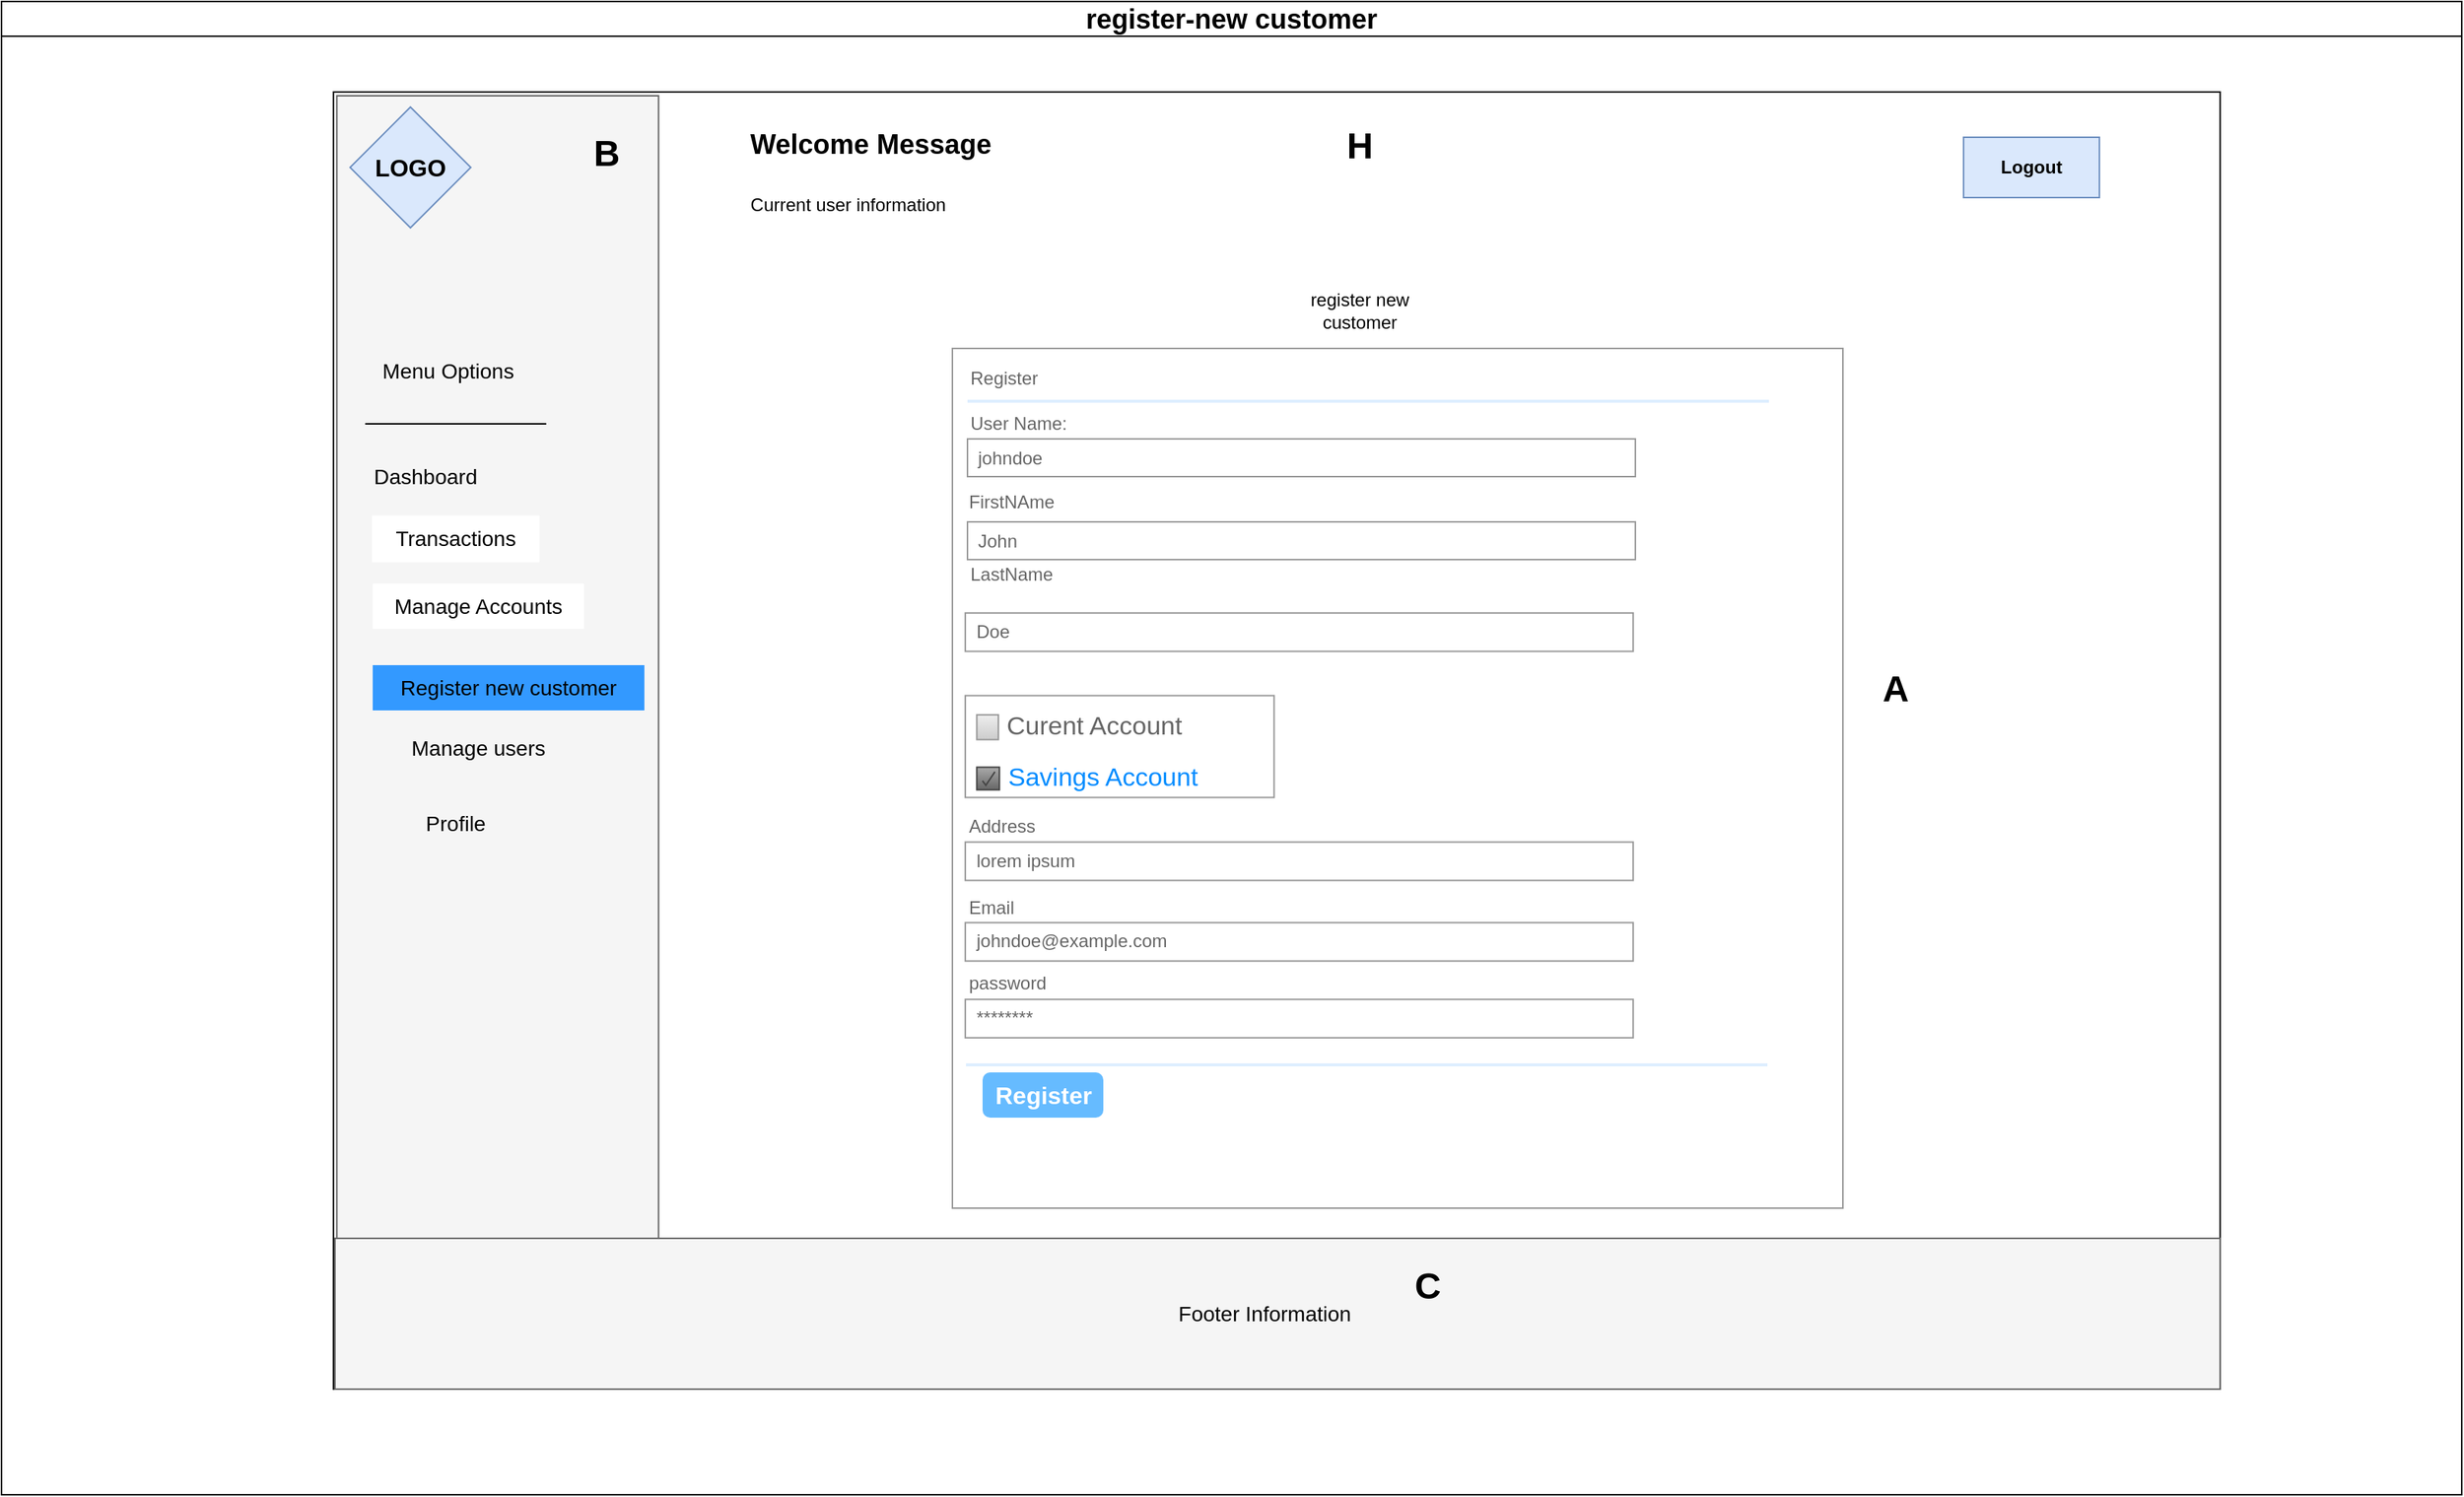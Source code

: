 <mxfile version="24.5.3" type="device">
  <diagram id="3j9G0F825_cHGCq9AKto" name="Page-2">
    <mxGraphModel dx="3636" dy="-2255" grid="1" gridSize="10" guides="1" tooltips="1" connect="1" arrows="1" fold="1" page="1" pageScale="1" pageWidth="827" pageHeight="1169" math="0" shadow="0">
      <root>
        <mxCell id="0" />
        <mxCell id="1" parent="0" />
        <mxCell id="KaZSMS_361OF5o8MJigc-201" value="&lt;b style=&quot;font-size: 18px;&quot;&gt;register-new customer&lt;/b&gt;" style="swimlane;whiteSpace=wrap;html=1;" parent="1" vertex="1">
          <mxGeometry x="-620" y="4410" width="1630" height="990" as="geometry" />
        </mxCell>
        <mxCell id="KaZSMS_361OF5o8MJigc-203" value="" style="rounded=0;whiteSpace=wrap;html=1;" parent="KaZSMS_361OF5o8MJigc-201" vertex="1">
          <mxGeometry x="219.93" y="60" width="1250" height="860" as="geometry" />
        </mxCell>
        <mxCell id="KaZSMS_361OF5o8MJigc-204" value="" style="rounded=0;whiteSpace=wrap;html=1;fillColor=#f5f5f5;fontColor=#333333;strokeColor=#666666;rotation=-270;" parent="KaZSMS_361OF5o8MJigc-201" vertex="1">
          <mxGeometry x="-100" y="384.69" width="857.5" height="213.13" as="geometry" />
        </mxCell>
        <mxCell id="KaZSMS_361OF5o8MJigc-205" value="&lt;font size=&quot;3&quot;&gt;&lt;b&gt;LOGO&lt;/b&gt;&lt;/font&gt;" style="rhombus;whiteSpace=wrap;html=1;fillColor=#dae8fc;strokeColor=#6c8ebf;" parent="KaZSMS_361OF5o8MJigc-201" vertex="1">
          <mxGeometry x="230.93" y="70" width="80" height="80" as="geometry" />
        </mxCell>
        <mxCell id="KaZSMS_361OF5o8MJigc-206" value="&lt;b&gt;Logout&lt;/b&gt;" style="rounded=0;whiteSpace=wrap;html=1;fillColor=#dae8fc;strokeColor=#6c8ebf;" parent="KaZSMS_361OF5o8MJigc-201" vertex="1">
          <mxGeometry x="1299.93" y="90" width="90" height="40" as="geometry" />
        </mxCell>
        <mxCell id="KaZSMS_361OF5o8MJigc-207" value="" style="rounded=0;whiteSpace=wrap;html=1;fillColor=#f5f5f5;fontColor=#f5f5f5;strokeColor=#666666;" parent="KaZSMS_361OF5o8MJigc-201" vertex="1">
          <mxGeometry x="220.93" y="820" width="1249" height="100" as="geometry" />
        </mxCell>
        <mxCell id="KaZSMS_361OF5o8MJigc-208" value="&lt;font style=&quot;font-size: 14px;&quot;&gt;Footer Information&lt;/font&gt;" style="text;html=1;align=center;verticalAlign=middle;whiteSpace=wrap;rounded=0;" parent="KaZSMS_361OF5o8MJigc-201" vertex="1">
          <mxGeometry x="773.93" y="855" width="126" height="30" as="geometry" />
        </mxCell>
        <mxCell id="KaZSMS_361OF5o8MJigc-210" value="&lt;b&gt;&lt;font style=&quot;font-size: 18px;&quot;&gt;Welcome Message&lt;/font&gt;&lt;/b&gt;" style="text;html=1;align=center;verticalAlign=middle;whiteSpace=wrap;rounded=0;" parent="KaZSMS_361OF5o8MJigc-201" vertex="1">
          <mxGeometry x="460.93" y="80" width="230" height="30" as="geometry" />
        </mxCell>
        <mxCell id="KaZSMS_361OF5o8MJigc-211" value="Current user information" style="text;html=1;align=center;verticalAlign=middle;whiteSpace=wrap;rounded=0;" parent="KaZSMS_361OF5o8MJigc-201" vertex="1">
          <mxGeometry x="480.93" y="120" width="160" height="30" as="geometry" />
        </mxCell>
        <mxCell id="KaZSMS_361OF5o8MJigc-212" value="&lt;font style=&quot;font-size: 14px;&quot;&gt;Menu Options&lt;/font&gt;" style="text;html=1;align=center;verticalAlign=middle;whiteSpace=wrap;rounded=0;" parent="KaZSMS_361OF5o8MJigc-201" vertex="1">
          <mxGeometry x="240.93" y="230" width="110" height="30" as="geometry" />
        </mxCell>
        <mxCell id="KaZSMS_361OF5o8MJigc-213" value="&lt;font style=&quot;font-size: 14px;&quot;&gt;Dashboard&lt;/font&gt;" style="text;html=1;align=center;verticalAlign=middle;whiteSpace=wrap;rounded=0;" parent="KaZSMS_361OF5o8MJigc-201" vertex="1">
          <mxGeometry x="225.93" y="300" width="110" height="30" as="geometry" />
        </mxCell>
        <mxCell id="KaZSMS_361OF5o8MJigc-214" value="&lt;font style=&quot;font-size: 14px;&quot;&gt;Transactions&lt;/font&gt;" style="text;html=1;align=center;verticalAlign=middle;whiteSpace=wrap;rounded=0;fillColor=#FFFFFF;strokeColor=#FFFFFF;" parent="KaZSMS_361OF5o8MJigc-201" vertex="1">
          <mxGeometry x="245.93" y="341.26" width="110" height="30" as="geometry" />
        </mxCell>
        <mxCell id="KaZSMS_361OF5o8MJigc-215" value="&lt;font style=&quot;font-size: 14px;&quot;&gt;Manage Accounts&lt;/font&gt;" style="text;html=1;align=center;verticalAlign=middle;whiteSpace=wrap;rounded=0;fillColor=#FFFFFF;" parent="KaZSMS_361OF5o8MJigc-201" vertex="1">
          <mxGeometry x="245.93" y="385.95" width="140" height="30" as="geometry" />
        </mxCell>
        <mxCell id="KaZSMS_361OF5o8MJigc-216" value="&lt;font style=&quot;font-size: 14px;&quot;&gt;Register new customer&lt;/font&gt;" style="text;html=1;align=center;verticalAlign=middle;whiteSpace=wrap;rounded=0;fillColor=#3399FF;" parent="KaZSMS_361OF5o8MJigc-201" vertex="1">
          <mxGeometry x="245.93" y="440" width="180" height="30" as="geometry" />
        </mxCell>
        <mxCell id="KaZSMS_361OF5o8MJigc-217" value="&lt;font style=&quot;font-size: 14px;&quot;&gt;Manage users&lt;/font&gt;" style="text;html=1;align=center;verticalAlign=middle;whiteSpace=wrap;rounded=0;" parent="KaZSMS_361OF5o8MJigc-201" vertex="1">
          <mxGeometry x="260.93" y="480" width="110" height="30" as="geometry" />
        </mxCell>
        <mxCell id="KaZSMS_361OF5o8MJigc-218" value="&lt;font style=&quot;font-size: 14px;&quot;&gt;Profile&lt;/font&gt;" style="text;html=1;align=center;verticalAlign=middle;whiteSpace=wrap;rounded=0;" parent="KaZSMS_361OF5o8MJigc-201" vertex="1">
          <mxGeometry x="245.93" y="530" width="110" height="30" as="geometry" />
        </mxCell>
        <mxCell id="KaZSMS_361OF5o8MJigc-219" style="edgeStyle=orthogonalEdgeStyle;rounded=0;orthogonalLoop=1;jettySize=auto;html=1;exitX=0.5;exitY=1;exitDx=0;exitDy=0;" parent="KaZSMS_361OF5o8MJigc-201" source="KaZSMS_361OF5o8MJigc-218" target="KaZSMS_361OF5o8MJigc-218" edge="1">
          <mxGeometry relative="1" as="geometry" />
        </mxCell>
        <mxCell id="KaZSMS_361OF5o8MJigc-220" value="" style="endArrow=none;html=1;rounded=0;" parent="KaZSMS_361OF5o8MJigc-201" edge="1">
          <mxGeometry width="50" height="50" relative="1" as="geometry">
            <mxPoint x="360.93" y="280" as="sourcePoint" />
            <mxPoint x="240.93" y="280" as="targetPoint" />
          </mxGeometry>
        </mxCell>
        <mxCell id="KaZSMS_361OF5o8MJigc-221" value="register new customer" style="text;html=1;align=center;verticalAlign=middle;whiteSpace=wrap;rounded=0;" parent="KaZSMS_361OF5o8MJigc-201" vertex="1">
          <mxGeometry x="839.93" y="190" width="120.07" height="30" as="geometry" />
        </mxCell>
        <mxCell id="KaZSMS_361OF5o8MJigc-257" style="edgeStyle=orthogonalEdgeStyle;rounded=0;orthogonalLoop=1;jettySize=auto;html=1;exitX=0.5;exitY=1;exitDx=0;exitDy=0;" parent="KaZSMS_361OF5o8MJigc-201" source="KaZSMS_361OF5o8MJigc-216" target="KaZSMS_361OF5o8MJigc-216" edge="1">
          <mxGeometry relative="1" as="geometry" />
        </mxCell>
        <mxCell id="KaZSMS_361OF5o8MJigc-262" value="" style="strokeWidth=1;shadow=0;dashed=0;align=center;html=1;shape=mxgraph.mockup.forms.rrect;rSize=0;strokeColor=#999999;fillColor=#ffffff;" parent="KaZSMS_361OF5o8MJigc-201" vertex="1">
          <mxGeometry x="630" y="230" width="590" height="570" as="geometry" />
        </mxCell>
        <mxCell id="KaZSMS_361OF5o8MJigc-263" value="Register" style="strokeWidth=1;shadow=0;dashed=0;align=center;html=1;shape=mxgraph.mockup.forms.anchor;fontSize=12;fontColor=#666666;align=left;resizeWidth=1;spacingLeft=0;" parent="KaZSMS_361OF5o8MJigc-262" vertex="1">
          <mxGeometry width="295" height="20" relative="1" as="geometry">
            <mxPoint x="10" y="10" as="offset" />
          </mxGeometry>
        </mxCell>
        <mxCell id="KaZSMS_361OF5o8MJigc-264" value="" style="shape=line;strokeColor=#ddeeff;strokeWidth=2;html=1;resizeWidth=1;" parent="KaZSMS_361OF5o8MJigc-262" vertex="1">
          <mxGeometry width="531" height="10" relative="1" as="geometry">
            <mxPoint x="10" y="30" as="offset" />
          </mxGeometry>
        </mxCell>
        <mxCell id="KaZSMS_361OF5o8MJigc-265" value="User Name:" style="strokeWidth=1;shadow=0;dashed=0;align=center;html=1;shape=mxgraph.mockup.forms.anchor;fontSize=12;fontColor=#666666;align=left;resizeWidth=1;spacingLeft=0;" parent="KaZSMS_361OF5o8MJigc-262" vertex="1">
          <mxGeometry width="295" height="20" relative="1" as="geometry">
            <mxPoint x="10" y="40" as="offset" />
          </mxGeometry>
        </mxCell>
        <mxCell id="KaZSMS_361OF5o8MJigc-266" value="johndoe" style="strokeWidth=1;shadow=0;dashed=0;align=center;html=1;shape=mxgraph.mockup.forms.rrect;rSize=0;strokeColor=#999999;fontColor=#666666;align=left;spacingLeft=5;resizeWidth=1;" parent="KaZSMS_361OF5o8MJigc-262" vertex="1">
          <mxGeometry width="442.5" height="25" relative="1" as="geometry">
            <mxPoint x="10" y="60" as="offset" />
          </mxGeometry>
        </mxCell>
        <mxCell id="KaZSMS_361OF5o8MJigc-267" value="LastName" style="strokeWidth=1;shadow=0;dashed=0;align=center;html=1;shape=mxgraph.mockup.forms.anchor;fontSize=12;fontColor=#666666;align=left;resizeWidth=1;spacingLeft=0;" parent="KaZSMS_361OF5o8MJigc-262" vertex="1">
          <mxGeometry width="295" height="20" relative="1" as="geometry">
            <mxPoint x="10" y="140" as="offset" />
          </mxGeometry>
        </mxCell>
        <mxCell id="KaZSMS_361OF5o8MJigc-268" value="John" style="strokeWidth=1;shadow=0;dashed=0;align=center;html=1;shape=mxgraph.mockup.forms.rrect;rSize=0;strokeColor=#999999;fontColor=#666666;align=left;spacingLeft=5;resizeWidth=1;" parent="KaZSMS_361OF5o8MJigc-262" vertex="1">
          <mxGeometry width="442.5" height="25" relative="1" as="geometry">
            <mxPoint x="10" y="115" as="offset" />
          </mxGeometry>
        </mxCell>
        <mxCell id="KaZSMS_361OF5o8MJigc-269" value="Register" style="strokeWidth=1;shadow=0;dashed=0;align=center;html=1;shape=mxgraph.mockup.forms.rrect;rSize=5;strokeColor=none;fontColor=#ffffff;fillColor=#66bbff;fontSize=16;fontStyle=1;" parent="KaZSMS_361OF5o8MJigc-262" vertex="1">
          <mxGeometry y="1" width="80" height="30" relative="1" as="geometry">
            <mxPoint x="20" y="-90" as="offset" />
          </mxGeometry>
        </mxCell>
        <mxCell id="KaZSMS_361OF5o8MJigc-271" value="" style="shape=line;strokeColor=#ddeeff;strokeWidth=2;html=1;resizeWidth=1;" parent="KaZSMS_361OF5o8MJigc-262" vertex="1">
          <mxGeometry y="1" width="531" height="10" relative="1" as="geometry">
            <mxPoint x="9" y="-100" as="offset" />
          </mxGeometry>
        </mxCell>
        <mxCell id="KaZSMS_361OF5o8MJigc-276" value="********" style="strokeWidth=1;shadow=0;dashed=0;align=center;html=1;shape=mxgraph.mockup.forms.rrect;rSize=0;strokeColor=#999999;fontColor=#666666;align=left;spacingLeft=5;resizeWidth=1;" parent="KaZSMS_361OF5o8MJigc-262" vertex="1">
          <mxGeometry x="8.551" y="431.612" width="442.5" height="25.446" as="geometry" />
        </mxCell>
        <mxCell id="KaZSMS_361OF5o8MJigc-275" value="johndoe@example.com" style="strokeWidth=1;shadow=0;dashed=0;align=center;html=1;shape=mxgraph.mockup.forms.rrect;rSize=0;strokeColor=#999999;fontColor=#666666;align=left;spacingLeft=5;resizeWidth=1;" parent="KaZSMS_361OF5o8MJigc-262" vertex="1">
          <mxGeometry x="8.551" y="380.719" width="442.5" height="25.446" as="geometry" />
        </mxCell>
        <mxCell id="KaZSMS_361OF5o8MJigc-274" value="lorem ipsum" style="strokeWidth=1;shadow=0;dashed=0;align=center;html=1;shape=mxgraph.mockup.forms.rrect;rSize=0;strokeColor=#999999;fontColor=#666666;align=left;spacingLeft=5;resizeWidth=1;" parent="KaZSMS_361OF5o8MJigc-262" vertex="1">
          <mxGeometry x="8.551" y="327.282" width="442.5" height="25.446" as="geometry" />
        </mxCell>
        <mxCell id="KaZSMS_361OF5o8MJigc-277" value="password" style="strokeWidth=1;shadow=0;dashed=0;align=center;html=1;shape=mxgraph.mockup.forms.anchor;fontSize=12;fontColor=#666666;align=left;resizeWidth=1;spacingLeft=0;" parent="KaZSMS_361OF5o8MJigc-262" vertex="1">
          <mxGeometry x="8.551" y="411.255" width="295" height="20.357" as="geometry" />
        </mxCell>
        <mxCell id="KaZSMS_361OF5o8MJigc-278" value="Email" style="strokeWidth=1;shadow=0;dashed=0;align=center;html=1;shape=mxgraph.mockup.forms.anchor;fontSize=12;fontColor=#666666;align=left;resizeWidth=1;spacingLeft=0;" parent="KaZSMS_361OF5o8MJigc-262" vertex="1">
          <mxGeometry x="8.551" y="360.362" width="295" height="20.357" as="geometry" />
        </mxCell>
        <mxCell id="KaZSMS_361OF5o8MJigc-279" value="Address" style="strokeWidth=1;shadow=0;dashed=0;align=center;html=1;shape=mxgraph.mockup.forms.anchor;fontSize=12;fontColor=#666666;align=left;resizeWidth=1;spacingLeft=0;" parent="KaZSMS_361OF5o8MJigc-262" vertex="1">
          <mxGeometry x="8.551" y="306.925" width="295" height="20.357" as="geometry" />
        </mxCell>
        <mxCell id="KaZSMS_361OF5o8MJigc-281" value="Doe" style="strokeWidth=1;shadow=0;dashed=0;align=center;html=1;shape=mxgraph.mockup.forms.rrect;rSize=0;strokeColor=#999999;fontColor=#666666;align=left;spacingLeft=5;resizeWidth=1;" parent="KaZSMS_361OF5o8MJigc-262" vertex="1">
          <mxGeometry x="8.551" y="175.386" width="442.5" height="25.446" as="geometry" />
        </mxCell>
        <mxCell id="KaZSMS_361OF5o8MJigc-282" value="FirstNAme" style="strokeWidth=1;shadow=0;dashed=0;align=center;html=1;shape=mxgraph.mockup.forms.anchor;fontSize=12;fontColor=#666666;align=left;resizeWidth=1;spacingLeft=0;" parent="KaZSMS_361OF5o8MJigc-262" vertex="1">
          <mxGeometry x="8.551" y="91.607" width="295" height="20.357" as="geometry" />
        </mxCell>
        <mxCell id="KaZSMS_361OF5o8MJigc-283" value="" style="strokeWidth=1;shadow=0;dashed=0;align=center;html=1;shape=mxgraph.mockup.forms.rrect;rSize=0;strokeColor=#999999;fillColor=#ffffff;recursiveResize=0;" parent="KaZSMS_361OF5o8MJigc-262" vertex="1">
          <mxGeometry x="8.555" y="230.192" width="204.597" height="67.534" as="geometry" />
        </mxCell>
        <mxCell id="KaZSMS_361OF5o8MJigc-285" value="Curent Account" style="strokeWidth=1;shadow=0;dashed=0;align=center;html=1;shape=mxgraph.mockup.forms.rrect;rSize=0;fillColor=#eeeeee;strokeColor=#999999;gradientColor=#cccccc;align=left;spacingLeft=4;fontSize=17;fontColor=#666666;labelPosition=right;" parent="KaZSMS_361OF5o8MJigc-283" vertex="1">
          <mxGeometry x="7.613" y="12.726" width="14.274" height="16.442" as="geometry" />
        </mxCell>
        <mxCell id="KaZSMS_361OF5o8MJigc-286" value="Savings Account" style="strokeWidth=1;shadow=0;dashed=0;align=center;html=1;shape=mxgraph.mockup.forms.checkbox;rSize=0;resizable=0;fillColor=#aaaaaa;strokeColor=#444444;gradientColor=#666666;align=left;spacingLeft=4;fontSize=17;fontColor=#008cff;labelPosition=right;" parent="KaZSMS_361OF5o8MJigc-283" vertex="1">
          <mxGeometry x="7.613" y="47.474" width="15" height="15" as="geometry" />
        </mxCell>
        <mxCell id="NLCfxcrmmHBw-JXWJDSh-8" value="&lt;h1 style=&quot;margin-top: 0px;&quot;&gt;H&lt;/h1&gt;" style="text;html=1;whiteSpace=wrap;overflow=hidden;rounded=0;align=center;" vertex="1" parent="KaZSMS_361OF5o8MJigc-201">
          <mxGeometry x="884.96" y="75" width="30" height="40" as="geometry" />
        </mxCell>
        <mxCell id="NLCfxcrmmHBw-JXWJDSh-2" value="&lt;h1 style=&quot;margin-top: 0px;&quot;&gt;B&lt;/h1&gt;" style="text;html=1;whiteSpace=wrap;overflow=hidden;rounded=0;align=center;" vertex="1" parent="KaZSMS_361OF5o8MJigc-201">
          <mxGeometry x="385.93" y="80" width="30" height="40" as="geometry" />
        </mxCell>
        <mxCell id="NLCfxcrmmHBw-JXWJDSh-13" value="&lt;h1 style=&quot;margin-top: 0px;&quot;&gt;C&lt;/h1&gt;" style="text;html=1;whiteSpace=wrap;overflow=hidden;rounded=0;align=center;" vertex="1" parent="KaZSMS_361OF5o8MJigc-201">
          <mxGeometry x="930" y="831" width="30" height="40" as="geometry" />
        </mxCell>
        <mxCell id="NLCfxcrmmHBw-JXWJDSh-1" value="&lt;h1 style=&quot;margin-top: 0px;&quot;&gt;A&lt;/h1&gt;" style="text;html=1;whiteSpace=wrap;overflow=hidden;rounded=0;align=center;" vertex="1" parent="KaZSMS_361OF5o8MJigc-201">
          <mxGeometry x="1240" y="435" width="30" height="40" as="geometry" />
        </mxCell>
      </root>
    </mxGraphModel>
  </diagram>
</mxfile>
